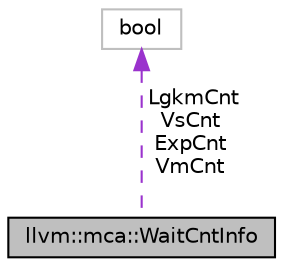 digraph "llvm::mca::WaitCntInfo"
{
 // LATEX_PDF_SIZE
  bgcolor="transparent";
  edge [fontname="Helvetica",fontsize="10",labelfontname="Helvetica",labelfontsize="10"];
  node [fontname="Helvetica",fontsize="10",shape=record];
  Node1 [label="llvm::mca::WaitCntInfo",height=0.2,width=0.4,color="black", fillcolor="grey75", style="filled", fontcolor="black",tooltip=" "];
  Node2 -> Node1 [dir="back",color="darkorchid3",fontsize="10",style="dashed",label=" LgkmCnt\nVsCnt\nExpCnt\nVmCnt" ,fontname="Helvetica"];
  Node2 [label="bool",height=0.2,width=0.4,color="grey75",tooltip=" "];
}
